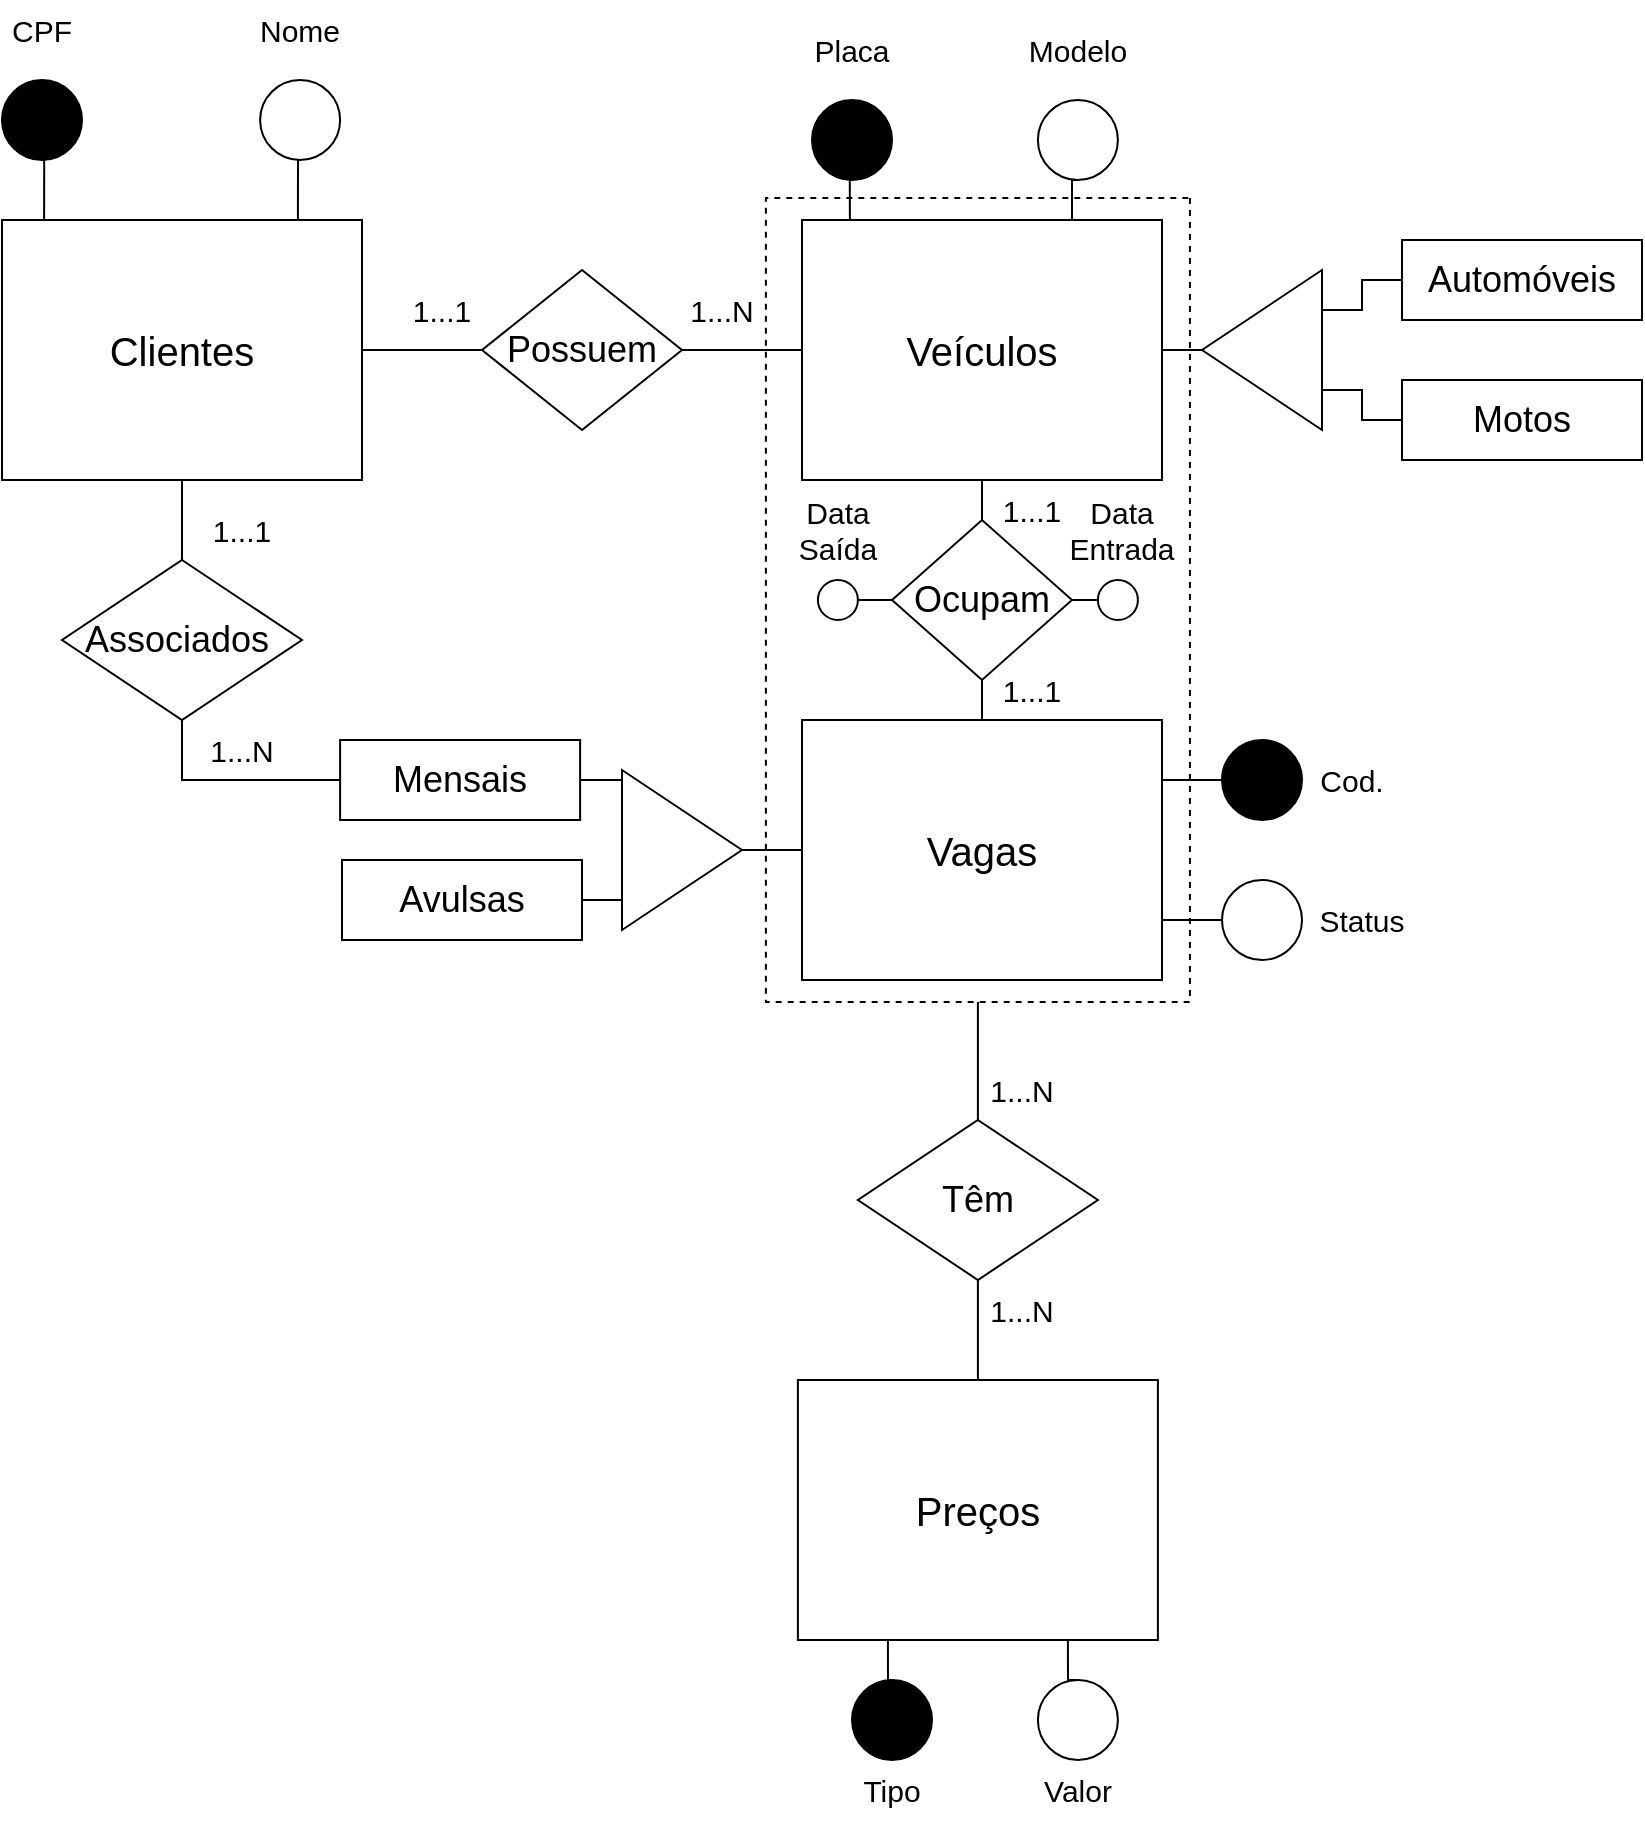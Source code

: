 <mxfile version="17.3.0" type="github">
  <diagram id="YRVVSqQYEw72XIkHhRTq" name="Page-1">
    <mxGraphModel dx="1422" dy="698" grid="1" gridSize="10" guides="1" tooltips="1" connect="1" arrows="1" fold="1" page="1" pageScale="1" pageWidth="850" pageHeight="1100" math="0" shadow="0">
      <root>
        <mxCell id="0" />
        <mxCell id="1" parent="0" />
        <mxCell id="Md_CM1CN4GEFnyTzax27-1" value="&lt;font style=&quot;font-size: 20px&quot;&gt;Preços&lt;/font&gt;" style="rounded=0;whiteSpace=wrap;html=1;" parent="1" vertex="1">
          <mxGeometry x="397.95" y="810" width="180" height="130" as="geometry" />
        </mxCell>
        <mxCell id="AHtcUxiShF1uRWyKiiDl-36" style="edgeStyle=orthogonalEdgeStyle;rounded=0;orthogonalLoop=1;jettySize=auto;html=1;entryX=1;entryY=0.5;entryDx=0;entryDy=0;fontSize=18;endArrow=none;endFill=0;" edge="1" parent="1" source="Md_CM1CN4GEFnyTzax27-2" target="AHtcUxiShF1uRWyKiiDl-31">
          <mxGeometry relative="1" as="geometry" />
        </mxCell>
        <mxCell id="AHtcUxiShF1uRWyKiiDl-38" style="edgeStyle=orthogonalEdgeStyle;rounded=0;orthogonalLoop=1;jettySize=auto;html=1;exitX=0.5;exitY=1;exitDx=0;exitDy=0;entryX=0.5;entryY=0;entryDx=0;entryDy=0;fontSize=18;endArrow=none;endFill=0;" edge="1" parent="1" source="Md_CM1CN4GEFnyTzax27-2" target="AHtcUxiShF1uRWyKiiDl-37">
          <mxGeometry relative="1" as="geometry" />
        </mxCell>
        <mxCell id="Md_CM1CN4GEFnyTzax27-2" value="&lt;font style=&quot;font-size: 20px&quot;&gt;Veículos&lt;/font&gt;" style="rounded=0;whiteSpace=wrap;html=1;" parent="1" vertex="1">
          <mxGeometry x="400" y="230" width="180" height="130" as="geometry" />
        </mxCell>
        <mxCell id="AHtcUxiShF1uRWyKiiDl-42" style="edgeStyle=orthogonalEdgeStyle;rounded=0;orthogonalLoop=1;jettySize=auto;html=1;exitX=0;exitY=0.5;exitDx=0;exitDy=0;entryX=1;entryY=0.5;entryDx=0;entryDy=0;fontSize=18;endArrow=none;endFill=0;" edge="1" parent="1" source="Md_CM1CN4GEFnyTzax27-3" target="AHtcUxiShF1uRWyKiiDl-41">
          <mxGeometry relative="1" as="geometry" />
        </mxCell>
        <mxCell id="Md_CM1CN4GEFnyTzax27-3" value="&lt;font style=&quot;font-size: 20px&quot;&gt;Vagas&lt;/font&gt;" style="rounded=0;whiteSpace=wrap;html=1;" parent="1" vertex="1">
          <mxGeometry x="400" y="480" width="180" height="130" as="geometry" />
        </mxCell>
        <mxCell id="AHtcUxiShF1uRWyKiiDl-29" style="edgeStyle=orthogonalEdgeStyle;rounded=0;orthogonalLoop=1;jettySize=auto;html=1;exitX=1;exitY=0.5;exitDx=0;exitDy=0;entryX=0;entryY=0.5;entryDx=0;entryDy=0;fontSize=18;endArrow=none;endFill=0;" edge="1" parent="1" source="Md_CM1CN4GEFnyTzax27-4" target="AHtcUxiShF1uRWyKiiDl-28">
          <mxGeometry relative="1" as="geometry" />
        </mxCell>
        <mxCell id="AHtcUxiShF1uRWyKiiDl-46" style="edgeStyle=orthogonalEdgeStyle;rounded=0;orthogonalLoop=1;jettySize=auto;html=1;exitX=0.5;exitY=1;exitDx=0;exitDy=0;entryX=0.5;entryY=0;entryDx=0;entryDy=0;fontSize=18;endArrow=none;endFill=0;" edge="1" parent="1" source="Md_CM1CN4GEFnyTzax27-4" target="AHtcUxiShF1uRWyKiiDl-45">
          <mxGeometry relative="1" as="geometry" />
        </mxCell>
        <mxCell id="Md_CM1CN4GEFnyTzax27-4" value="&lt;font style=&quot;font-size: 20px&quot;&gt;Clientes&lt;/font&gt;" style="rounded=0;whiteSpace=wrap;html=1;" parent="1" vertex="1">
          <mxGeometry y="230" width="180" height="130" as="geometry" />
        </mxCell>
        <mxCell id="AHtcUxiShF1uRWyKiiDl-30" style="edgeStyle=orthogonalEdgeStyle;rounded=0;orthogonalLoop=1;jettySize=auto;html=1;exitX=1;exitY=0.5;exitDx=0;exitDy=0;entryX=0;entryY=0.5;entryDx=0;entryDy=0;fontSize=18;endArrow=none;endFill=0;" edge="1" parent="1" source="AHtcUxiShF1uRWyKiiDl-28" target="Md_CM1CN4GEFnyTzax27-2">
          <mxGeometry relative="1" as="geometry" />
        </mxCell>
        <mxCell id="AHtcUxiShF1uRWyKiiDl-28" value="Possuem" style="rhombus;whiteSpace=wrap;html=1;fontSize=18;" vertex="1" parent="1">
          <mxGeometry x="240" y="255" width="100" height="80" as="geometry" />
        </mxCell>
        <mxCell id="AHtcUxiShF1uRWyKiiDl-34" style="edgeStyle=orthogonalEdgeStyle;rounded=0;orthogonalLoop=1;jettySize=auto;html=1;exitX=0;exitY=0.75;exitDx=0;exitDy=0;entryX=0;entryY=0.5;entryDx=0;entryDy=0;fontSize=18;endArrow=none;endFill=0;" edge="1" parent="1" source="AHtcUxiShF1uRWyKiiDl-31" target="AHtcUxiShF1uRWyKiiDl-32">
          <mxGeometry relative="1" as="geometry" />
        </mxCell>
        <mxCell id="AHtcUxiShF1uRWyKiiDl-35" style="edgeStyle=orthogonalEdgeStyle;rounded=0;orthogonalLoop=1;jettySize=auto;html=1;exitX=0;exitY=0.25;exitDx=0;exitDy=0;entryX=0;entryY=0.5;entryDx=0;entryDy=0;fontSize=18;endArrow=none;endFill=0;" edge="1" parent="1" source="AHtcUxiShF1uRWyKiiDl-31" target="AHtcUxiShF1uRWyKiiDl-33">
          <mxGeometry relative="1" as="geometry" />
        </mxCell>
        <mxCell id="AHtcUxiShF1uRWyKiiDl-31" value="" style="triangle;whiteSpace=wrap;html=1;fontSize=18;rotation=-180;" vertex="1" parent="1">
          <mxGeometry x="600" y="255" width="60" height="80" as="geometry" />
        </mxCell>
        <mxCell id="AHtcUxiShF1uRWyKiiDl-32" value="Automóveis" style="rounded=0;whiteSpace=wrap;html=1;fontSize=18;" vertex="1" parent="1">
          <mxGeometry x="700" y="240" width="120" height="40" as="geometry" />
        </mxCell>
        <mxCell id="AHtcUxiShF1uRWyKiiDl-33" value="Motos" style="rounded=0;whiteSpace=wrap;html=1;fontSize=18;" vertex="1" parent="1">
          <mxGeometry x="700" y="310" width="120" height="40" as="geometry" />
        </mxCell>
        <mxCell id="AHtcUxiShF1uRWyKiiDl-39" style="edgeStyle=orthogonalEdgeStyle;rounded=0;orthogonalLoop=1;jettySize=auto;html=1;exitX=0.5;exitY=1;exitDx=0;exitDy=0;entryX=0.5;entryY=0;entryDx=0;entryDy=0;fontSize=18;endArrow=none;endFill=0;" edge="1" parent="1" source="AHtcUxiShF1uRWyKiiDl-37" target="Md_CM1CN4GEFnyTzax27-3">
          <mxGeometry relative="1" as="geometry" />
        </mxCell>
        <mxCell id="AHtcUxiShF1uRWyKiiDl-78" style="edgeStyle=orthogonalEdgeStyle;rounded=0;orthogonalLoop=1;jettySize=auto;html=1;exitX=1;exitY=0.5;exitDx=0;exitDy=0;entryX=0;entryY=0.5;entryDx=0;entryDy=0;fontSize=15;endArrow=none;endFill=0;" edge="1" parent="1" source="AHtcUxiShF1uRWyKiiDl-37" target="AHtcUxiShF1uRWyKiiDl-75">
          <mxGeometry relative="1" as="geometry" />
        </mxCell>
        <mxCell id="AHtcUxiShF1uRWyKiiDl-37" value="Ocupam" style="rhombus;whiteSpace=wrap;html=1;fontSize=18;" vertex="1" parent="1">
          <mxGeometry x="445" y="380" width="90" height="80" as="geometry" />
        </mxCell>
        <mxCell id="AHtcUxiShF1uRWyKiiDl-58" style="edgeStyle=orthogonalEdgeStyle;rounded=0;orthogonalLoop=1;jettySize=auto;html=1;exitX=1;exitY=0.5;exitDx=0;exitDy=0;entryX=0.5;entryY=0;entryDx=0;entryDy=0;fontSize=18;endArrow=none;endFill=0;" edge="1" parent="1" source="AHtcUxiShF1uRWyKiiDl-40" target="AHtcUxiShF1uRWyKiiDl-57">
          <mxGeometry relative="1" as="geometry" />
        </mxCell>
        <mxCell id="AHtcUxiShF1uRWyKiiDl-40" value="" style="rounded=0;whiteSpace=wrap;html=1;fontSize=18;rotation=90;fillColor=none;dashed=1;" vertex="1" parent="1">
          <mxGeometry x="287.01" y="313.99" width="401.88" height="212.02" as="geometry" />
        </mxCell>
        <mxCell id="AHtcUxiShF1uRWyKiiDl-41" value="" style="triangle;whiteSpace=wrap;html=1;fontSize=18;fillColor=none;" vertex="1" parent="1">
          <mxGeometry x="310" y="505" width="60" height="80" as="geometry" />
        </mxCell>
        <mxCell id="AHtcUxiShF1uRWyKiiDl-48" style="edgeStyle=orthogonalEdgeStyle;rounded=0;orthogonalLoop=1;jettySize=auto;html=1;exitX=1;exitY=0.5;exitDx=0;exitDy=0;entryX=0;entryY=0.075;entryDx=0;entryDy=0;entryPerimeter=0;fontSize=18;endArrow=none;endFill=0;" edge="1" parent="1" source="AHtcUxiShF1uRWyKiiDl-43" target="AHtcUxiShF1uRWyKiiDl-41">
          <mxGeometry relative="1" as="geometry" />
        </mxCell>
        <mxCell id="AHtcUxiShF1uRWyKiiDl-43" value="Mensais" style="rounded=0;whiteSpace=wrap;html=1;fontSize=18;" vertex="1" parent="1">
          <mxGeometry x="169.06" y="490" width="120" height="40" as="geometry" />
        </mxCell>
        <mxCell id="AHtcUxiShF1uRWyKiiDl-56" style="edgeStyle=orthogonalEdgeStyle;rounded=0;orthogonalLoop=1;jettySize=auto;html=1;exitX=1;exitY=0.5;exitDx=0;exitDy=0;entryX=0;entryY=0.75;entryDx=0;entryDy=0;fontSize=18;endArrow=none;endFill=0;" edge="1" parent="1" source="AHtcUxiShF1uRWyKiiDl-44" target="AHtcUxiShF1uRWyKiiDl-41">
          <mxGeometry relative="1" as="geometry" />
        </mxCell>
        <mxCell id="AHtcUxiShF1uRWyKiiDl-44" value="Avulsas" style="rounded=0;whiteSpace=wrap;html=1;fontSize=18;" vertex="1" parent="1">
          <mxGeometry x="170.0" y="550" width="120" height="40" as="geometry" />
        </mxCell>
        <mxCell id="AHtcUxiShF1uRWyKiiDl-47" style="edgeStyle=orthogonalEdgeStyle;rounded=0;orthogonalLoop=1;jettySize=auto;html=1;exitX=0.5;exitY=1;exitDx=0;exitDy=0;entryX=0;entryY=0.5;entryDx=0;entryDy=0;fontSize=18;endArrow=none;endFill=0;" edge="1" parent="1" source="AHtcUxiShF1uRWyKiiDl-45" target="AHtcUxiShF1uRWyKiiDl-43">
          <mxGeometry relative="1" as="geometry" />
        </mxCell>
        <mxCell id="AHtcUxiShF1uRWyKiiDl-45" value="&lt;div&gt;&lt;span&gt;Associados&amp;nbsp;&lt;/span&gt;&lt;/div&gt;" style="rhombus;whiteSpace=wrap;html=1;fontSize=18;align=center;" vertex="1" parent="1">
          <mxGeometry x="30" y="400" width="120" height="80" as="geometry" />
        </mxCell>
        <mxCell id="AHtcUxiShF1uRWyKiiDl-59" style="edgeStyle=orthogonalEdgeStyle;rounded=0;orthogonalLoop=1;jettySize=auto;html=1;exitX=0.5;exitY=1;exitDx=0;exitDy=0;entryX=0.5;entryY=0;entryDx=0;entryDy=0;fontSize=18;endArrow=none;endFill=0;" edge="1" parent="1" source="AHtcUxiShF1uRWyKiiDl-57" target="Md_CM1CN4GEFnyTzax27-1">
          <mxGeometry relative="1" as="geometry" />
        </mxCell>
        <mxCell id="AHtcUxiShF1uRWyKiiDl-57" value="&lt;div&gt;&lt;span&gt;Têm&lt;/span&gt;&lt;/div&gt;" style="rhombus;whiteSpace=wrap;html=1;fontSize=18;align=center;" vertex="1" parent="1">
          <mxGeometry x="427.95" y="680" width="120" height="80" as="geometry" />
        </mxCell>
        <mxCell id="AHtcUxiShF1uRWyKiiDl-63" style="edgeStyle=orthogonalEdgeStyle;rounded=0;orthogonalLoop=1;jettySize=auto;html=1;exitX=0.5;exitY=1;exitDx=0;exitDy=0;entryX=0.117;entryY=0;entryDx=0;entryDy=0;entryPerimeter=0;fontSize=18;endArrow=none;endFill=0;" edge="1" parent="1" source="AHtcUxiShF1uRWyKiiDl-60" target="Md_CM1CN4GEFnyTzax27-4">
          <mxGeometry relative="1" as="geometry" />
        </mxCell>
        <mxCell id="AHtcUxiShF1uRWyKiiDl-60" value="" style="ellipse;whiteSpace=wrap;html=1;aspect=fixed;fontSize=18;fillColor=#000000;" vertex="1" parent="1">
          <mxGeometry y="160" width="40" height="40" as="geometry" />
        </mxCell>
        <mxCell id="AHtcUxiShF1uRWyKiiDl-64" value="&lt;font style=&quot;font-size: 15px&quot;&gt;CPF&lt;/font&gt;" style="text;html=1;strokeColor=none;fillColor=none;align=center;verticalAlign=middle;whiteSpace=wrap;rounded=0;fontSize=18;" vertex="1" parent="1">
          <mxGeometry x="5" y="120" width="30" height="30" as="geometry" />
        </mxCell>
        <mxCell id="AHtcUxiShF1uRWyKiiDl-66" style="edgeStyle=orthogonalEdgeStyle;rounded=0;orthogonalLoop=1;jettySize=auto;html=1;exitX=0.5;exitY=1;exitDx=0;exitDy=0;entryX=0.822;entryY=0;entryDx=0;entryDy=0;entryPerimeter=0;fontSize=15;endArrow=none;endFill=0;" edge="1" parent="1" source="AHtcUxiShF1uRWyKiiDl-65" target="Md_CM1CN4GEFnyTzax27-4">
          <mxGeometry relative="1" as="geometry" />
        </mxCell>
        <mxCell id="AHtcUxiShF1uRWyKiiDl-65" value="" style="ellipse;whiteSpace=wrap;html=1;aspect=fixed;fontSize=15;fillColor=#FFFFFF;" vertex="1" parent="1">
          <mxGeometry x="129.06" y="160" width="40" height="40" as="geometry" />
        </mxCell>
        <mxCell id="AHtcUxiShF1uRWyKiiDl-67" value="Nome" style="text;html=1;strokeColor=none;fillColor=none;align=center;verticalAlign=middle;whiteSpace=wrap;rounded=0;fontSize=15;" vertex="1" parent="1">
          <mxGeometry x="119.06" y="120" width="60" height="30" as="geometry" />
        </mxCell>
        <mxCell id="AHtcUxiShF1uRWyKiiDl-71" style="edgeStyle=orthogonalEdgeStyle;rounded=0;orthogonalLoop=1;jettySize=auto;html=1;exitX=0;exitY=0.5;exitDx=0;exitDy=0;entryX=1;entryY=0.75;entryDx=0;entryDy=0;fontSize=15;endArrow=none;endFill=0;" edge="1" parent="1" source="AHtcUxiShF1uRWyKiiDl-68" target="Md_CM1CN4GEFnyTzax27-3">
          <mxGeometry relative="1" as="geometry" />
        </mxCell>
        <mxCell id="AHtcUxiShF1uRWyKiiDl-68" value="" style="ellipse;whiteSpace=wrap;html=1;aspect=fixed;fontSize=15;fillColor=#FFFFFF;" vertex="1" parent="1">
          <mxGeometry x="610" y="560" width="40" height="40" as="geometry" />
        </mxCell>
        <mxCell id="AHtcUxiShF1uRWyKiiDl-69" value="Status" style="text;html=1;strokeColor=none;fillColor=none;align=center;verticalAlign=middle;whiteSpace=wrap;rounded=0;fontSize=15;" vertex="1" parent="1">
          <mxGeometry x="660" y="565" width="40" height="30" as="geometry" />
        </mxCell>
        <mxCell id="AHtcUxiShF1uRWyKiiDl-74" style="edgeStyle=orthogonalEdgeStyle;rounded=0;orthogonalLoop=1;jettySize=auto;html=1;exitX=0;exitY=0.5;exitDx=0;exitDy=0;entryX=1;entryY=0.25;entryDx=0;entryDy=0;fontSize=15;endArrow=none;endFill=0;" edge="1" parent="1" source="AHtcUxiShF1uRWyKiiDl-72" target="Md_CM1CN4GEFnyTzax27-3">
          <mxGeometry relative="1" as="geometry" />
        </mxCell>
        <mxCell id="AHtcUxiShF1uRWyKiiDl-72" value="" style="ellipse;whiteSpace=wrap;html=1;aspect=fixed;fontSize=15;fillColor=#000000;" vertex="1" parent="1">
          <mxGeometry x="610" y="490" width="40" height="40" as="geometry" />
        </mxCell>
        <mxCell id="AHtcUxiShF1uRWyKiiDl-73" value="Cod." style="text;html=1;strokeColor=none;fillColor=none;align=center;verticalAlign=middle;whiteSpace=wrap;rounded=0;fontSize=15;" vertex="1" parent="1">
          <mxGeometry x="660" y="495" width="30" height="30" as="geometry" />
        </mxCell>
        <mxCell id="AHtcUxiShF1uRWyKiiDl-75" value="" style="ellipse;whiteSpace=wrap;html=1;aspect=fixed;fontSize=15;fillColor=#FFFFFF;" vertex="1" parent="1">
          <mxGeometry x="547.95" y="409.99" width="20" height="20" as="geometry" />
        </mxCell>
        <mxCell id="AHtcUxiShF1uRWyKiiDl-76" value="Data&lt;br&gt;Entrada" style="text;html=1;strokeColor=none;fillColor=none;align=center;verticalAlign=middle;whiteSpace=wrap;rounded=0;fontSize=15;" vertex="1" parent="1">
          <mxGeometry x="550" y="370" width="20" height="30" as="geometry" />
        </mxCell>
        <mxCell id="AHtcUxiShF1uRWyKiiDl-82" style="edgeStyle=orthogonalEdgeStyle;rounded=0;orthogonalLoop=1;jettySize=auto;html=1;exitX=1;exitY=0.5;exitDx=0;exitDy=0;entryX=0;entryY=0.5;entryDx=0;entryDy=0;fontSize=15;endArrow=none;endFill=0;" edge="1" parent="1" source="AHtcUxiShF1uRWyKiiDl-80" target="AHtcUxiShF1uRWyKiiDl-37">
          <mxGeometry relative="1" as="geometry" />
        </mxCell>
        <mxCell id="AHtcUxiShF1uRWyKiiDl-80" value="" style="ellipse;whiteSpace=wrap;html=1;aspect=fixed;fontSize=15;fillColor=#FFFFFF;" vertex="1" parent="1">
          <mxGeometry x="407.95" y="409.99" width="20" height="20" as="geometry" />
        </mxCell>
        <mxCell id="AHtcUxiShF1uRWyKiiDl-81" value="Data&lt;br&gt;Saída" style="text;html=1;strokeColor=none;fillColor=none;align=center;verticalAlign=middle;whiteSpace=wrap;rounded=0;fontSize=15;" vertex="1" parent="1">
          <mxGeometry x="407.95" y="370" width="20" height="30" as="geometry" />
        </mxCell>
        <mxCell id="AHtcUxiShF1uRWyKiiDl-84" value="Tipo" style="text;html=1;strokeColor=none;fillColor=none;align=center;verticalAlign=middle;whiteSpace=wrap;rounded=0;fontSize=15;" vertex="1" parent="1">
          <mxGeometry x="415" y="1000" width="60" height="30" as="geometry" />
        </mxCell>
        <mxCell id="AHtcUxiShF1uRWyKiiDl-86" value="Valor" style="text;html=1;strokeColor=none;fillColor=none;align=center;verticalAlign=middle;whiteSpace=wrap;rounded=0;fontSize=15;" vertex="1" parent="1">
          <mxGeometry x="507.95" y="1000" width="60" height="30" as="geometry" />
        </mxCell>
        <mxCell id="AHtcUxiShF1uRWyKiiDl-94" style="edgeStyle=orthogonalEdgeStyle;rounded=0;orthogonalLoop=1;jettySize=auto;html=1;exitX=0.5;exitY=0;exitDx=0;exitDy=0;entryX=0.75;entryY=1;entryDx=0;entryDy=0;fontSize=15;endArrow=none;endFill=0;" edge="1" parent="1" source="AHtcUxiShF1uRWyKiiDl-88" target="Md_CM1CN4GEFnyTzax27-1">
          <mxGeometry relative="1" as="geometry" />
        </mxCell>
        <mxCell id="AHtcUxiShF1uRWyKiiDl-88" value="" style="ellipse;whiteSpace=wrap;html=1;aspect=fixed;fontSize=15;fillColor=#FFFFFF;" vertex="1" parent="1">
          <mxGeometry x="517.95" y="960" width="40" height="40" as="geometry" />
        </mxCell>
        <mxCell id="AHtcUxiShF1uRWyKiiDl-93" style="edgeStyle=orthogonalEdgeStyle;rounded=0;orthogonalLoop=1;jettySize=auto;html=1;exitX=0.5;exitY=0;exitDx=0;exitDy=0;entryX=0.25;entryY=1;entryDx=0;entryDy=0;fontSize=15;endArrow=none;endFill=0;" edge="1" parent="1" source="AHtcUxiShF1uRWyKiiDl-89" target="Md_CM1CN4GEFnyTzax27-1">
          <mxGeometry relative="1" as="geometry" />
        </mxCell>
        <mxCell id="AHtcUxiShF1uRWyKiiDl-89" value="" style="ellipse;whiteSpace=wrap;html=1;aspect=fixed;fontSize=15;fillColor=#000000;" vertex="1" parent="1">
          <mxGeometry x="425.0" y="960" width="40" height="40" as="geometry" />
        </mxCell>
        <mxCell id="AHtcUxiShF1uRWyKiiDl-99" style="edgeStyle=orthogonalEdgeStyle;rounded=0;orthogonalLoop=1;jettySize=auto;html=1;exitX=0.5;exitY=1;exitDx=0;exitDy=0;entryX=0.133;entryY=0;entryDx=0;entryDy=0;entryPerimeter=0;fontSize=15;endArrow=none;endFill=0;" edge="1" parent="1" source="AHtcUxiShF1uRWyKiiDl-95" target="Md_CM1CN4GEFnyTzax27-2">
          <mxGeometry relative="1" as="geometry" />
        </mxCell>
        <mxCell id="AHtcUxiShF1uRWyKiiDl-95" value="" style="ellipse;whiteSpace=wrap;html=1;aspect=fixed;fontSize=15;fillColor=#000000;" vertex="1" parent="1">
          <mxGeometry x="405" y="170" width="40" height="40" as="geometry" />
        </mxCell>
        <mxCell id="AHtcUxiShF1uRWyKiiDl-96" value="Placa" style="text;html=1;strokeColor=none;fillColor=none;align=center;verticalAlign=middle;whiteSpace=wrap;rounded=0;fontSize=15;" vertex="1" parent="1">
          <mxGeometry x="395" y="130" width="60" height="30" as="geometry" />
        </mxCell>
        <mxCell id="AHtcUxiShF1uRWyKiiDl-102" style="edgeStyle=orthogonalEdgeStyle;rounded=0;orthogonalLoop=1;jettySize=auto;html=1;exitX=0.5;exitY=1;exitDx=0;exitDy=0;entryX=0.75;entryY=0;entryDx=0;entryDy=0;fontSize=15;endArrow=none;endFill=0;" edge="1" parent="1" source="AHtcUxiShF1uRWyKiiDl-100" target="Md_CM1CN4GEFnyTzax27-2">
          <mxGeometry relative="1" as="geometry" />
        </mxCell>
        <mxCell id="AHtcUxiShF1uRWyKiiDl-100" value="" style="ellipse;whiteSpace=wrap;html=1;aspect=fixed;fontSize=15;fillColor=#FFFFFF;" vertex="1" parent="1">
          <mxGeometry x="517.95" y="170" width="40" height="40" as="geometry" />
        </mxCell>
        <mxCell id="AHtcUxiShF1uRWyKiiDl-101" value="Modelo" style="text;html=1;strokeColor=none;fillColor=none;align=center;verticalAlign=middle;whiteSpace=wrap;rounded=0;fontSize=15;" vertex="1" parent="1">
          <mxGeometry x="507.95" y="130" width="60" height="30" as="geometry" />
        </mxCell>
        <mxCell id="AHtcUxiShF1uRWyKiiDl-103" value="1...N" style="text;html=1;strokeColor=none;fillColor=none;align=center;verticalAlign=middle;whiteSpace=wrap;rounded=0;fontSize=15;" vertex="1" parent="1">
          <mxGeometry x="340" y="260" width="40" height="30" as="geometry" />
        </mxCell>
        <mxCell id="AHtcUxiShF1uRWyKiiDl-104" value="1...1" style="text;html=1;strokeColor=none;fillColor=none;align=center;verticalAlign=middle;whiteSpace=wrap;rounded=0;fontSize=15;" vertex="1" parent="1">
          <mxGeometry x="200" y="260" width="40" height="30" as="geometry" />
        </mxCell>
        <mxCell id="AHtcUxiShF1uRWyKiiDl-105" value="1...1" style="text;html=1;strokeColor=none;fillColor=none;align=center;verticalAlign=middle;whiteSpace=wrap;rounded=0;fontSize=15;" vertex="1" parent="1">
          <mxGeometry x="495" y="450" width="40" height="30" as="geometry" />
        </mxCell>
        <mxCell id="AHtcUxiShF1uRWyKiiDl-106" value="1...1" style="text;html=1;strokeColor=none;fillColor=none;align=center;verticalAlign=middle;whiteSpace=wrap;rounded=0;fontSize=15;" vertex="1" parent="1">
          <mxGeometry x="495" y="360" width="40" height="30" as="geometry" />
        </mxCell>
        <mxCell id="AHtcUxiShF1uRWyKiiDl-107" value="1...N" style="text;html=1;strokeColor=none;fillColor=none;align=center;verticalAlign=middle;whiteSpace=wrap;rounded=0;fontSize=15;" vertex="1" parent="1">
          <mxGeometry x="100" y="480" width="40" height="30" as="geometry" />
        </mxCell>
        <mxCell id="AHtcUxiShF1uRWyKiiDl-108" value="1...1" style="text;html=1;strokeColor=none;fillColor=none;align=center;verticalAlign=middle;whiteSpace=wrap;rounded=0;fontSize=15;" vertex="1" parent="1">
          <mxGeometry x="100" y="370" width="40" height="30" as="geometry" />
        </mxCell>
        <mxCell id="AHtcUxiShF1uRWyKiiDl-109" value="1...N" style="text;html=1;strokeColor=none;fillColor=none;align=center;verticalAlign=middle;whiteSpace=wrap;rounded=0;fontSize=15;" vertex="1" parent="1">
          <mxGeometry x="490.0" y="760" width="40" height="30" as="geometry" />
        </mxCell>
        <mxCell id="AHtcUxiShF1uRWyKiiDl-110" value="1...N" style="text;html=1;strokeColor=none;fillColor=none;align=center;verticalAlign=middle;whiteSpace=wrap;rounded=0;fontSize=15;" vertex="1" parent="1">
          <mxGeometry x="490.0" y="650" width="40" height="30" as="geometry" />
        </mxCell>
      </root>
    </mxGraphModel>
  </diagram>
</mxfile>
